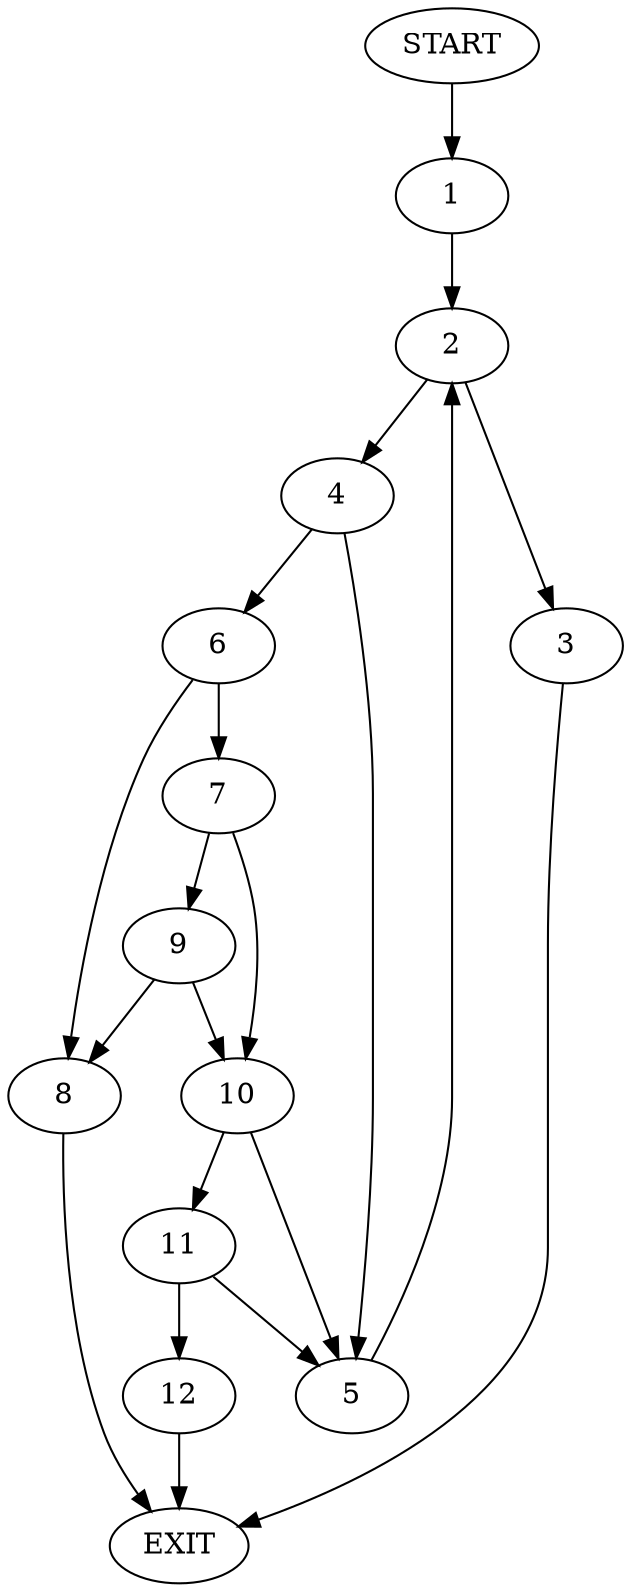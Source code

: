 digraph {
0 [label="START"]
13 [label="EXIT"]
0 -> 1
1 -> 2
2 -> 3
2 -> 4
4 -> 5
4 -> 6
3 -> 13
5 -> 2
6 -> 7
6 -> 8
8 -> 13
7 -> 9
7 -> 10
10 -> 11
10 -> 5
9 -> 8
9 -> 10
11 -> 12
11 -> 5
12 -> 13
}
